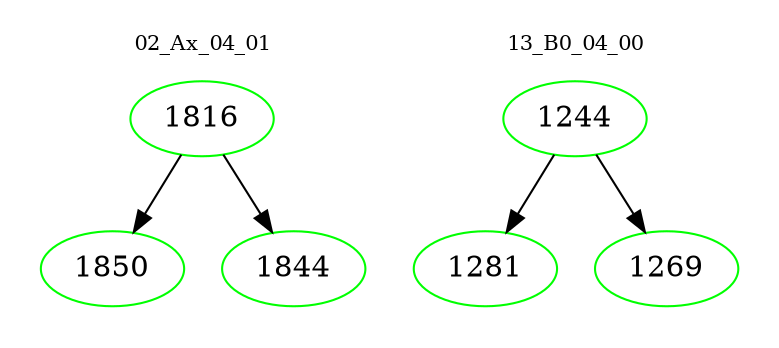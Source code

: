 digraph{
subgraph cluster_0 {
color = white
label = "02_Ax_04_01";
fontsize=10;
T0_1816 [label="1816", color="green"]
T0_1816 -> T0_1850 [color="black"]
T0_1850 [label="1850", color="green"]
T0_1816 -> T0_1844 [color="black"]
T0_1844 [label="1844", color="green"]
}
subgraph cluster_1 {
color = white
label = "13_B0_04_00";
fontsize=10;
T1_1244 [label="1244", color="green"]
T1_1244 -> T1_1281 [color="black"]
T1_1281 [label="1281", color="green"]
T1_1244 -> T1_1269 [color="black"]
T1_1269 [label="1269", color="green"]
}
}
